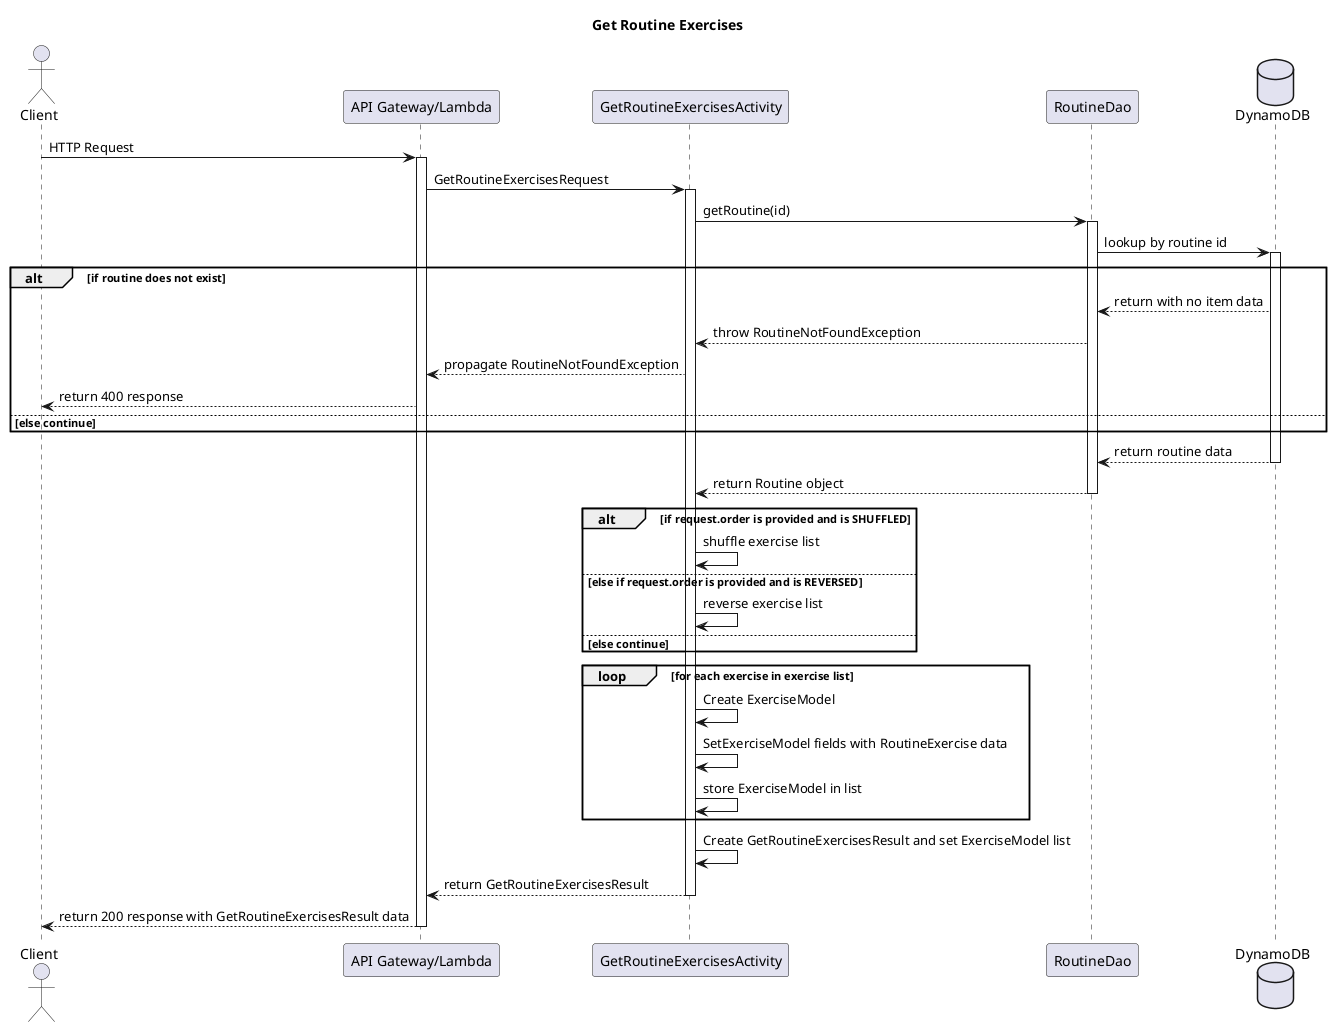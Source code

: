@startuml

actor "Client" as client
participant "API Gateway/Lambda" as apiGateway
participant "GetRoutineExercisesActivity" as getRoutineExercisesActivity
participant "RoutineDao" as routineDao
database "DynamoDB" as dynamoDB

title Get Routine Exercises

client -> apiGateway : HTTP Request
activate apiGateway

apiGateway -> getRoutineExercisesActivity : GetRoutineExercisesRequest
activate getRoutineExercisesActivity

getRoutineExercisesActivity -> routineDao : getRoutine(id)
activate routineDao

routineDao -> dynamoDB : lookup by routine id
activate dynamoDB

alt if routine does not exist
dynamoDB --> routineDao : return with no item data
routineDao --> getRoutineExercisesActivity: throw RoutineNotFoundException
getRoutineExercisesActivity --> apiGateway: propagate RoutineNotFoundException
apiGateway --> client: return 400 response
else else continue
end

dynamoDB --> routineDao: return routine data
deactivate dynamoDB

routineDao --> getRoutineExercisesActivity : return Routine object
deactivate routineDao

alt if request.order is provided and is SHUFFLED
getRoutineExercisesActivity -> getRoutineExercisesActivity: shuffle exercise list

else else if request.order is provided and is REVERSED
getRoutineExercisesActivity -> getRoutineExercisesActivity: reverse exercise list
else else continue
end

loop for each exercise in exercise list
getRoutineExercisesActivity -> getRoutineExercisesActivity: Create ExerciseModel
getRoutineExercisesActivity -> getRoutineExercisesActivity: SetExerciseModel fields with RoutineExercise data
getRoutineExercisesActivity -> getRoutineExercisesActivity: store ExerciseModel in list
end

getRoutineExercisesActivity -> getRoutineExercisesActivity: Create GetRoutineExercisesResult and set ExerciseModel list

getRoutineExercisesActivity --> apiGateway : return GetRoutineExercisesResult
deactivate getRoutineExercisesActivity

apiGateway --> client : return 200 response with GetRoutineExercisesResult data
deactivate apiGateway

@enduml

